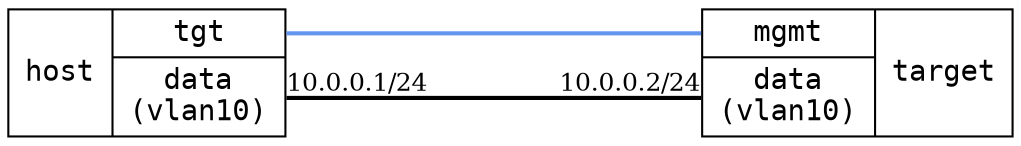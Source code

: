 graph "1x2" {
	layout="neato";
	overlap="false";
	esep="+80";

        node [shape=record, fontname="monospace"];
	edge [color="cornflowerblue", penwidth="2"];

	host [
	    label="host | { <tgt> tgt | <data> data\n(vlan10) }",
	    pos="0,12!",
	    kind="controller",
	];

        target [
	    label="{ <mgmt> mgmt | <data> data\n(vlan10) } | target",
	    pos="10,12!",

	    kind="infix",
	];

	host:tgt -- target:mgmt [kind=mgmt]
	host:data -- target:data [color=black, fontcolor=black, fontsize=12, taillabel="10.0.0.1/24", headlabel="10.0.0.2/24"]
}
